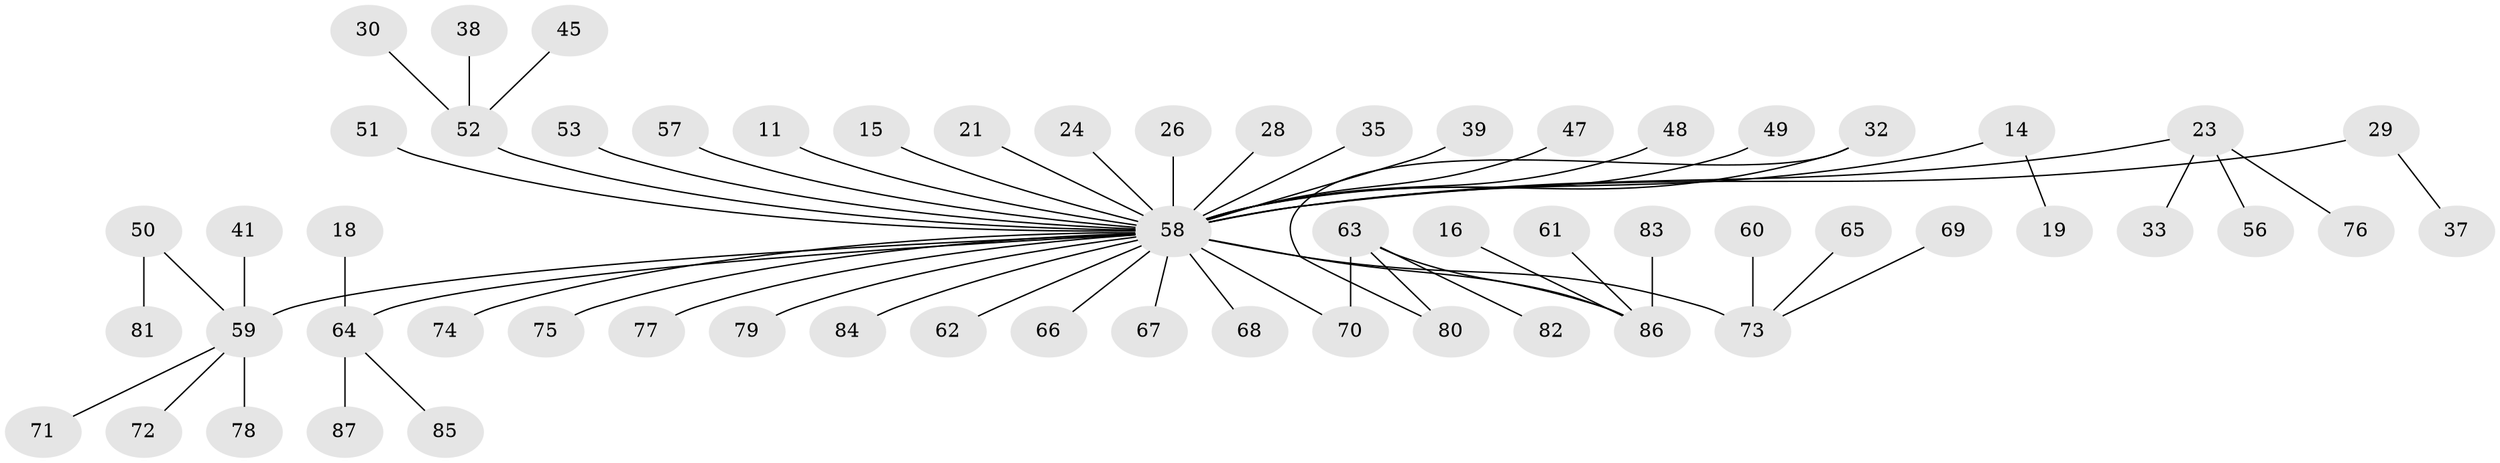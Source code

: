 // original degree distribution, {4: 0.05747126436781609, 6: 0.022988505747126436, 35: 0.011494252873563218, 2: 0.1839080459770115, 3: 0.10344827586206896, 1: 0.5862068965517241, 5: 0.022988505747126436, 7: 0.011494252873563218}
// Generated by graph-tools (version 1.1) at 2025/51/03/04/25 21:51:27]
// undirected, 60 vertices, 61 edges
graph export_dot {
graph [start="1"]
  node [color=gray90,style=filled];
  11;
  14;
  15 [super="+6"];
  16;
  18;
  19;
  21;
  23 [super="+8+17"];
  24;
  26;
  28;
  29 [super="+10"];
  30;
  32 [super="+31"];
  33;
  35;
  37;
  38;
  39;
  41;
  45;
  47;
  48;
  49;
  50;
  51;
  52 [super="+27"];
  53;
  56;
  57;
  58 [super="+20+44+3"];
  59 [super="+1+43+55+40+34"];
  60;
  61;
  62;
  63 [super="+42"];
  64 [super="+12"];
  65;
  66;
  67;
  68;
  69;
  70 [super="+54+25"];
  71;
  72;
  73 [super="+46"];
  74;
  75;
  76;
  77;
  78;
  79;
  80;
  81;
  82;
  83;
  84;
  85;
  86 [super="+9"];
  87;
  11 -- 58;
  14 -- 19;
  14 -- 58;
  15 -- 58;
  16 -- 86;
  18 -- 64;
  21 -- 58;
  23 -- 33;
  23 -- 56;
  23 -- 76;
  23 -- 58;
  24 -- 58;
  26 -- 58;
  28 -- 58;
  29 -- 37;
  29 -- 58;
  30 -- 52;
  32 -- 80;
  32 -- 58;
  35 -- 58;
  38 -- 52;
  39 -- 58;
  41 -- 59;
  45 -- 52;
  47 -- 58;
  48 -- 58;
  49 -- 58;
  50 -- 81;
  50 -- 59;
  51 -- 58;
  52 -- 58;
  53 -- 58;
  57 -- 58;
  58 -- 62;
  58 -- 73 [weight=3];
  58 -- 66;
  58 -- 70 [weight=4];
  58 -- 64;
  58 -- 67;
  58 -- 68;
  58 -- 74;
  58 -- 75;
  58 -- 77;
  58 -- 79;
  58 -- 84;
  58 -- 86 [weight=2];
  58 -- 59 [weight=3];
  59 -- 71;
  59 -- 78;
  59 -- 72;
  60 -- 73;
  61 -- 86;
  63 -- 80;
  63 -- 82;
  63 -- 86;
  63 -- 70;
  64 -- 85;
  64 -- 87;
  65 -- 73;
  69 -- 73;
  83 -- 86;
}
